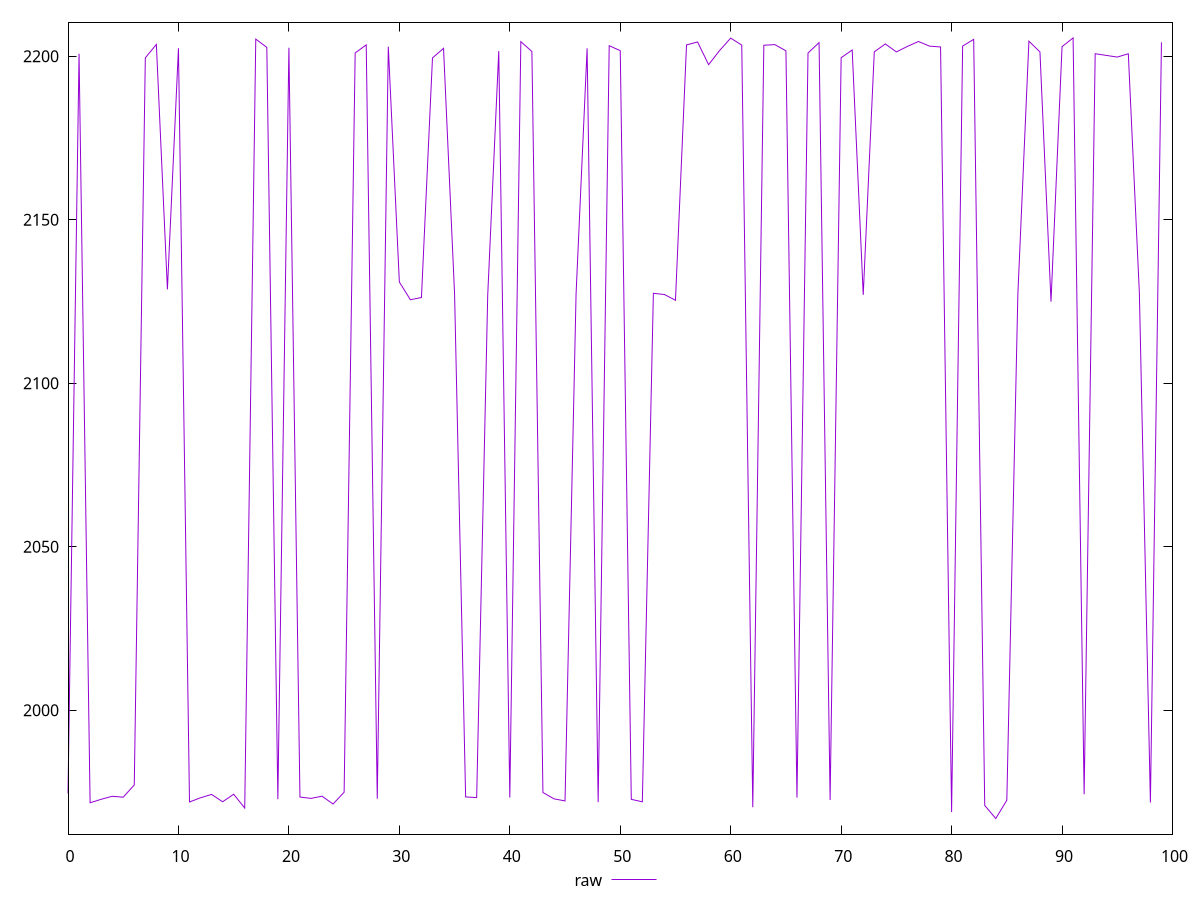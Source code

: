 reset
set terminal svg size 640, 490 enhanced background rgb 'white'
set output "reprap/first-cpu-idle/samples/pages+cached+nointeractive/raw/values.svg"

$raw <<EOF
0 1974.6051
1 2200.74625
2 1971.7422000000001
3 1972.8031
4 1973.7300999999998
5 1973.454
6 1977.1889999999996
7 2199.4824000000003
8 2203.5998
9 2128.7092
10 2202.4389499999997
11 1971.9841000000001
12 1973.2727
13 1974.3001999999997
14 1972.0496000000003
15 1974.3577
16 1970.13
17 2205.2229
18 2202.6888000000004
19 1972.8571999999997
20 2202.5785
21 1973.4937999999997
22 1973.086
23 1973.7536
24 1971.3663000000001
25 1974.9792
26 2200.99045
27 2203.4469
28 1972.9756999999993
29 2202.89635
30 2130.9451
31 2125.5368
32 2126.2151
33 2199.4704
34 2202.39375
35 2127.3212000000003
36 1973.5333999999998
37 1973.3292000000006
38 2126.8453
39 2201.5597
40 1973.3215
41 2204.4427
42 2201.43555
43 1974.8847000000003
44 1972.9503000000004
45 1972.3026000000002
46 2127.3189
47 2202.4001000000003
48 1971.9382
49 2203.1937
50 2201.69135
51 1972.7870000000003
52 1972.0400000000002
53 2127.5085999999997
54 2127.1321
55 2125.3643
56 2203.4324
57 2204.3467
58 2197.4019500000004
59 2201.7452500000004
60 2205.52275
61 2203.389
62 1970.3745000000004
63 2203.3445
64 2203.52785
65 2201.6381499999998
66 1973.2966000000001
67 2200.9541499999996
68 2204.1407
69 1972.5939999999996
70 2199.5329499999993
71 2201.88715
72 2127.0233999999996
73 2201.3181999999997
74 2203.7442
75 2201.301
76 2202.9892499999996
77 2204.4882
78 2203.07225
79 2202.8123499999997
80 1968.9121
81 2203.0919999999996
82 2205.13945
83 1970.9222999999997
84 1966.9283
85 1972.5249000000003
86 2127.231
87 2204.5825000000004
88 2201.2958
89 2124.9343000000003
90 2202.9109000000003
91 2205.583
92 1974.3545999999997
93 2200.74245
94 2200.2352
95 2199.72925
96 2200.7378000000003
97 2127.6543
98 1971.8205
99 2204.2253500000006
EOF

set key outside below
set yrange [1962.1552060000001:2210.356094]

plot \
  $raw title "raw" with line, \


reset